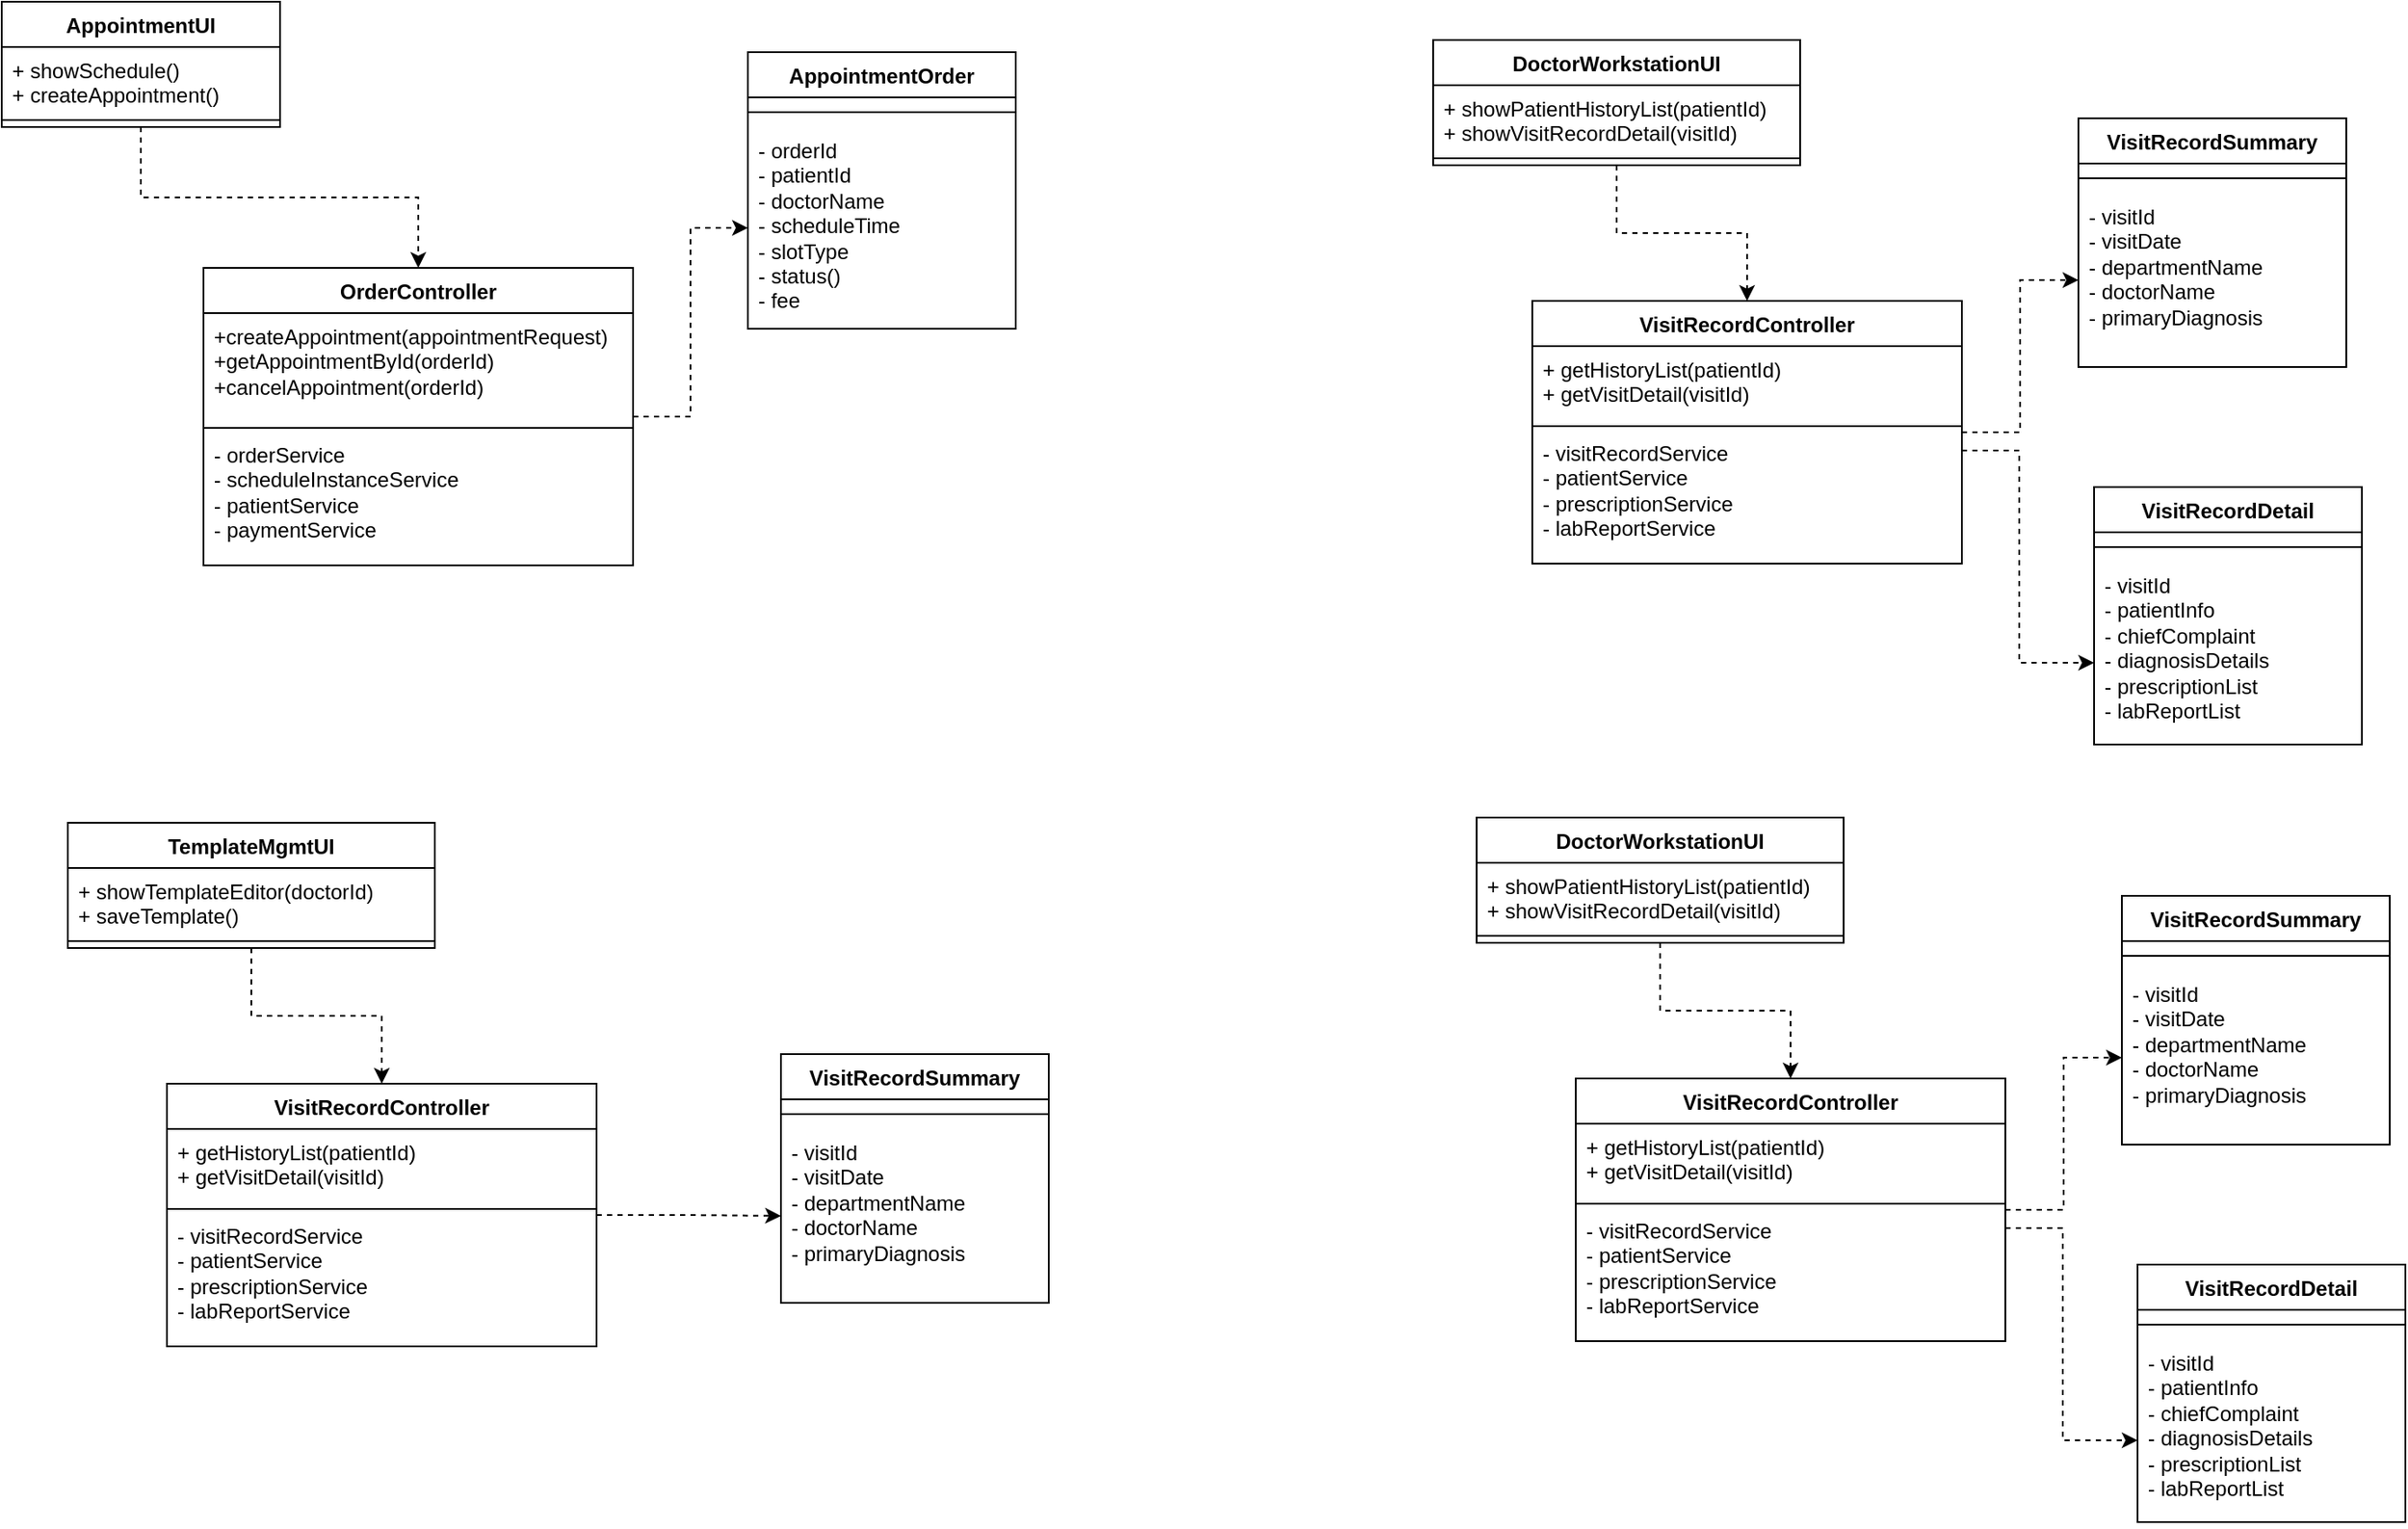 <mxfile version="28.2.8">
  <diagram name="Page-1" id="LVbjmOCuxCsavz6oy3vh">
    <mxGraphModel dx="1172" dy="693" grid="0" gridSize="10" guides="1" tooltips="1" connect="1" arrows="1" fold="1" page="1" pageScale="1" pageWidth="850" pageHeight="1100" math="0" shadow="0">
      <root>
        <mxCell id="0" />
        <mxCell id="1" parent="0" />
        <mxCell id="p4eUYUYx2-gPYo4XAFMZ-27" style="edgeStyle=orthogonalEdgeStyle;rounded=0;orthogonalLoop=1;jettySize=auto;html=1;exitX=0.5;exitY=1;exitDx=0;exitDy=0;dashed=1;" edge="1" parent="1" source="p4eUYUYx2-gPYo4XAFMZ-5" target="p4eUYUYx2-gPYo4XAFMZ-17">
          <mxGeometry relative="1" as="geometry" />
        </mxCell>
        <mxCell id="p4eUYUYx2-gPYo4XAFMZ-5" value="AppointmentUI" style="swimlane;fontStyle=1;align=center;verticalAlign=top;childLayout=stackLayout;horizontal=1;startSize=26;horizontalStack=0;resizeParent=1;resizeParentMax=0;resizeLast=0;collapsible=1;marginBottom=0;whiteSpace=wrap;html=1;" vertex="1" parent="1">
          <mxGeometry x="116" y="120" width="160" height="72" as="geometry" />
        </mxCell>
        <mxCell id="p4eUYUYx2-gPYo4XAFMZ-6" value="+ showSchedule()&lt;div&gt;+ createAppointment()&lt;/div&gt;" style="text;strokeColor=none;fillColor=none;align=left;verticalAlign=top;spacingLeft=4;spacingRight=4;overflow=hidden;rotatable=0;points=[[0,0.5],[1,0.5]];portConstraint=eastwest;whiteSpace=wrap;html=1;" vertex="1" parent="p4eUYUYx2-gPYo4XAFMZ-5">
          <mxGeometry y="26" width="160" height="38" as="geometry" />
        </mxCell>
        <mxCell id="p4eUYUYx2-gPYo4XAFMZ-7" value="" style="line;strokeWidth=1;fillColor=none;align=left;verticalAlign=middle;spacingTop=-1;spacingLeft=3;spacingRight=3;rotatable=0;labelPosition=right;points=[];portConstraint=eastwest;strokeColor=inherit;" vertex="1" parent="p4eUYUYx2-gPYo4XAFMZ-5">
          <mxGeometry y="64" width="160" height="8" as="geometry" />
        </mxCell>
        <mxCell id="p4eUYUYx2-gPYo4XAFMZ-26" style="edgeStyle=orthogonalEdgeStyle;rounded=0;orthogonalLoop=1;jettySize=auto;html=1;dashed=1;" edge="1" parent="1" source="p4eUYUYx2-gPYo4XAFMZ-17" target="p4eUYUYx2-gPYo4XAFMZ-24">
          <mxGeometry relative="1" as="geometry" />
        </mxCell>
        <mxCell id="p4eUYUYx2-gPYo4XAFMZ-17" value="OrderController" style="swimlane;fontStyle=1;align=center;verticalAlign=top;childLayout=stackLayout;horizontal=1;startSize=26;horizontalStack=0;resizeParent=1;resizeParentMax=0;resizeLast=0;collapsible=1;marginBottom=0;whiteSpace=wrap;html=1;" vertex="1" parent="1">
          <mxGeometry x="232" y="273" width="247" height="171" as="geometry" />
        </mxCell>
        <mxCell id="p4eUYUYx2-gPYo4XAFMZ-18" value="+createAppointment(appointmentRequest)&lt;br&gt;+getAppointmentById(orderId)&lt;br&gt;+cancelAppointment(orderId)" style="text;strokeColor=none;fillColor=none;align=left;verticalAlign=top;spacingLeft=4;spacingRight=4;overflow=hidden;rotatable=0;points=[[0,0.5],[1,0.5]];portConstraint=eastwest;whiteSpace=wrap;html=1;" vertex="1" parent="p4eUYUYx2-gPYo4XAFMZ-17">
          <mxGeometry y="26" width="247" height="64" as="geometry" />
        </mxCell>
        <mxCell id="p4eUYUYx2-gPYo4XAFMZ-19" value="" style="line;strokeWidth=1;fillColor=none;align=left;verticalAlign=middle;spacingTop=-1;spacingLeft=3;spacingRight=3;rotatable=0;labelPosition=right;points=[];portConstraint=eastwest;strokeColor=inherit;" vertex="1" parent="p4eUYUYx2-gPYo4XAFMZ-17">
          <mxGeometry y="90" width="247" height="4" as="geometry" />
        </mxCell>
        <mxCell id="p4eUYUYx2-gPYo4XAFMZ-20" value="- orderService&lt;br&gt;- scheduleInstanceService&lt;br&gt;- patientService&lt;br&gt;- paymentService" style="text;strokeColor=none;fillColor=none;align=left;verticalAlign=top;spacingLeft=4;spacingRight=4;overflow=hidden;rotatable=0;points=[[0,0.5],[1,0.5]];portConstraint=eastwest;whiteSpace=wrap;html=1;" vertex="1" parent="p4eUYUYx2-gPYo4XAFMZ-17">
          <mxGeometry y="94" width="247" height="77" as="geometry" />
        </mxCell>
        <mxCell id="p4eUYUYx2-gPYo4XAFMZ-21" value="AppointmentOrder" style="swimlane;fontStyle=1;align=center;verticalAlign=top;childLayout=stackLayout;horizontal=1;startSize=26;horizontalStack=0;resizeParent=1;resizeParentMax=0;resizeLast=0;collapsible=1;marginBottom=0;whiteSpace=wrap;html=1;" vertex="1" parent="1">
          <mxGeometry x="545" y="149" width="154" height="159" as="geometry" />
        </mxCell>
        <mxCell id="p4eUYUYx2-gPYo4XAFMZ-23" value="" style="line;strokeWidth=1;fillColor=none;align=left;verticalAlign=middle;spacingTop=-1;spacingLeft=3;spacingRight=3;rotatable=0;labelPosition=right;points=[];portConstraint=eastwest;strokeColor=inherit;" vertex="1" parent="p4eUYUYx2-gPYo4XAFMZ-21">
          <mxGeometry y="26" width="154" height="17" as="geometry" />
        </mxCell>
        <mxCell id="p4eUYUYx2-gPYo4XAFMZ-24" value="- orderId&lt;div&gt;- patientId&lt;/div&gt;&lt;div&gt;- doctorName&lt;/div&gt;&lt;div&gt;- scheduleTime&lt;br&gt;  - slotType&lt;br&gt;  - status()&lt;br&gt;  - fee&lt;/div&gt;" style="text;strokeColor=none;fillColor=none;align=left;verticalAlign=top;spacingLeft=4;spacingRight=4;overflow=hidden;rotatable=0;points=[[0,0.5],[1,0.5]];portConstraint=eastwest;whiteSpace=wrap;html=1;" vertex="1" parent="p4eUYUYx2-gPYo4XAFMZ-21">
          <mxGeometry y="43" width="154" height="116" as="geometry" />
        </mxCell>
        <mxCell id="p4eUYUYx2-gPYo4XAFMZ-28" style="edgeStyle=orthogonalEdgeStyle;rounded=0;orthogonalLoop=1;jettySize=auto;html=1;exitX=0.5;exitY=1;exitDx=0;exitDy=0;dashed=1;" edge="1" parent="1" source="p4eUYUYx2-gPYo4XAFMZ-29" target="p4eUYUYx2-gPYo4XAFMZ-33">
          <mxGeometry relative="1" as="geometry" />
        </mxCell>
        <mxCell id="p4eUYUYx2-gPYo4XAFMZ-29" value="DoctorWorkstationUI " style="swimlane;fontStyle=1;align=center;verticalAlign=top;childLayout=stackLayout;horizontal=1;startSize=26;horizontalStack=0;resizeParent=1;resizeParentMax=0;resizeLast=0;collapsible=1;marginBottom=0;whiteSpace=wrap;html=1;" vertex="1" parent="1">
          <mxGeometry x="939" y="142" width="211" height="72" as="geometry" />
        </mxCell>
        <mxCell id="p4eUYUYx2-gPYo4XAFMZ-30" value="+ showPatientHistoryList(patientId)&lt;br&gt;  + showVisitRecordDetail(visitId)" style="text;strokeColor=none;fillColor=none;align=left;verticalAlign=top;spacingLeft=4;spacingRight=4;overflow=hidden;rotatable=0;points=[[0,0.5],[1,0.5]];portConstraint=eastwest;whiteSpace=wrap;html=1;" vertex="1" parent="p4eUYUYx2-gPYo4XAFMZ-29">
          <mxGeometry y="26" width="211" height="38" as="geometry" />
        </mxCell>
        <mxCell id="p4eUYUYx2-gPYo4XAFMZ-31" value="" style="line;strokeWidth=1;fillColor=none;align=left;verticalAlign=middle;spacingTop=-1;spacingLeft=3;spacingRight=3;rotatable=0;labelPosition=right;points=[];portConstraint=eastwest;strokeColor=inherit;" vertex="1" parent="p4eUYUYx2-gPYo4XAFMZ-29">
          <mxGeometry y="64" width="211" height="8" as="geometry" />
        </mxCell>
        <mxCell id="p4eUYUYx2-gPYo4XAFMZ-32" style="edgeStyle=orthogonalEdgeStyle;rounded=0;orthogonalLoop=1;jettySize=auto;html=1;dashed=1;" edge="1" parent="1" source="p4eUYUYx2-gPYo4XAFMZ-33" target="p4eUYUYx2-gPYo4XAFMZ-39">
          <mxGeometry relative="1" as="geometry" />
        </mxCell>
        <mxCell id="p4eUYUYx2-gPYo4XAFMZ-43" style="edgeStyle=orthogonalEdgeStyle;rounded=0;orthogonalLoop=1;jettySize=auto;html=1;dashed=1;" edge="1" parent="1" source="p4eUYUYx2-gPYo4XAFMZ-33" target="p4eUYUYx2-gPYo4XAFMZ-42">
          <mxGeometry relative="1" as="geometry">
            <Array as="points">
              <mxPoint x="1276" y="378" />
              <mxPoint x="1276" y="500" />
            </Array>
          </mxGeometry>
        </mxCell>
        <mxCell id="p4eUYUYx2-gPYo4XAFMZ-33" value="VisitRecordController " style="swimlane;fontStyle=1;align=center;verticalAlign=top;childLayout=stackLayout;horizontal=1;startSize=26;horizontalStack=0;resizeParent=1;resizeParentMax=0;resizeLast=0;collapsible=1;marginBottom=0;whiteSpace=wrap;html=1;" vertex="1" parent="1">
          <mxGeometry x="996" y="292" width="247" height="151" as="geometry" />
        </mxCell>
        <mxCell id="p4eUYUYx2-gPYo4XAFMZ-34" value="+ getHistoryList(patientId)&amp;nbsp;&lt;div&gt;+ getVisitDetail(visitId)&lt;/div&gt;" style="text;strokeColor=none;fillColor=none;align=left;verticalAlign=top;spacingLeft=4;spacingRight=4;overflow=hidden;rotatable=0;points=[[0,0.5],[1,0.5]];portConstraint=eastwest;whiteSpace=wrap;html=1;" vertex="1" parent="p4eUYUYx2-gPYo4XAFMZ-33">
          <mxGeometry y="26" width="247" height="44" as="geometry" />
        </mxCell>
        <mxCell id="p4eUYUYx2-gPYo4XAFMZ-35" value="" style="line;strokeWidth=1;fillColor=none;align=left;verticalAlign=middle;spacingTop=-1;spacingLeft=3;spacingRight=3;rotatable=0;labelPosition=right;points=[];portConstraint=eastwest;strokeColor=inherit;" vertex="1" parent="p4eUYUYx2-gPYo4XAFMZ-33">
          <mxGeometry y="70" width="247" height="4" as="geometry" />
        </mxCell>
        <mxCell id="p4eUYUYx2-gPYo4XAFMZ-36" value="- visitRecordService&lt;div&gt;- patientService&lt;/div&gt;&lt;div&gt;- prescriptionService&lt;/div&gt;&lt;div&gt;- labReportService&lt;/div&gt;" style="text;strokeColor=none;fillColor=none;align=left;verticalAlign=top;spacingLeft=4;spacingRight=4;overflow=hidden;rotatable=0;points=[[0,0.5],[1,0.5]];portConstraint=eastwest;whiteSpace=wrap;html=1;" vertex="1" parent="p4eUYUYx2-gPYo4XAFMZ-33">
          <mxGeometry y="74" width="247" height="77" as="geometry" />
        </mxCell>
        <mxCell id="p4eUYUYx2-gPYo4XAFMZ-37" value="VisitRecordSummary " style="swimlane;fontStyle=1;align=center;verticalAlign=top;childLayout=stackLayout;horizontal=1;startSize=26;horizontalStack=0;resizeParent=1;resizeParentMax=0;resizeLast=0;collapsible=1;marginBottom=0;whiteSpace=wrap;html=1;" vertex="1" parent="1">
          <mxGeometry x="1310" y="187" width="154" height="143" as="geometry" />
        </mxCell>
        <mxCell id="p4eUYUYx2-gPYo4XAFMZ-38" value="" style="line;strokeWidth=1;fillColor=none;align=left;verticalAlign=middle;spacingTop=-1;spacingLeft=3;spacingRight=3;rotatable=0;labelPosition=right;points=[];portConstraint=eastwest;strokeColor=inherit;" vertex="1" parent="p4eUYUYx2-gPYo4XAFMZ-37">
          <mxGeometry y="26" width="154" height="17" as="geometry" />
        </mxCell>
        <mxCell id="p4eUYUYx2-gPYo4XAFMZ-39" value="- visitId&lt;div&gt;- visitDate&lt;/div&gt;&lt;div&gt;- departmentName&lt;/div&gt;&lt;div&gt;- doctorName&lt;/div&gt;&lt;div&gt;- primaryDiagnosis&lt;/div&gt;" style="text;strokeColor=none;fillColor=none;align=left;verticalAlign=top;spacingLeft=4;spacingRight=4;overflow=hidden;rotatable=0;points=[[0,0.5],[1,0.5]];portConstraint=eastwest;whiteSpace=wrap;html=1;" vertex="1" parent="p4eUYUYx2-gPYo4XAFMZ-37">
          <mxGeometry y="43" width="154" height="100" as="geometry" />
        </mxCell>
        <mxCell id="p4eUYUYx2-gPYo4XAFMZ-40" value="VisitRecordDetail " style="swimlane;fontStyle=1;align=center;verticalAlign=top;childLayout=stackLayout;horizontal=1;startSize=26;horizontalStack=0;resizeParent=1;resizeParentMax=0;resizeLast=0;collapsible=1;marginBottom=0;whiteSpace=wrap;html=1;" vertex="1" parent="1">
          <mxGeometry x="1319" y="399" width="154" height="148" as="geometry" />
        </mxCell>
        <mxCell id="p4eUYUYx2-gPYo4XAFMZ-41" value="" style="line;strokeWidth=1;fillColor=none;align=left;verticalAlign=middle;spacingTop=-1;spacingLeft=3;spacingRight=3;rotatable=0;labelPosition=right;points=[];portConstraint=eastwest;strokeColor=inherit;" vertex="1" parent="p4eUYUYx2-gPYo4XAFMZ-40">
          <mxGeometry y="26" width="154" height="17" as="geometry" />
        </mxCell>
        <mxCell id="p4eUYUYx2-gPYo4XAFMZ-42" value="- visitId&lt;div&gt;- patientInfo&lt;/div&gt;&lt;div&gt;- chiefComplaint&lt;/div&gt;&lt;div&gt;- diagnosisDetails&lt;/div&gt;&lt;div&gt;- prescriptionList&lt;/div&gt;&lt;div&gt;- labReportList&lt;/div&gt;" style="text;strokeColor=none;fillColor=none;align=left;verticalAlign=top;spacingLeft=4;spacingRight=4;overflow=hidden;rotatable=0;points=[[0,0.5],[1,0.5]];portConstraint=eastwest;whiteSpace=wrap;html=1;" vertex="1" parent="p4eUYUYx2-gPYo4XAFMZ-40">
          <mxGeometry y="43" width="154" height="105" as="geometry" />
        </mxCell>
        <mxCell id="p4eUYUYx2-gPYo4XAFMZ-44" style="edgeStyle=orthogonalEdgeStyle;rounded=0;orthogonalLoop=1;jettySize=auto;html=1;exitX=0.5;exitY=1;exitDx=0;exitDy=0;dashed=1;" edge="1" parent="1" source="p4eUYUYx2-gPYo4XAFMZ-45" target="p4eUYUYx2-gPYo4XAFMZ-50">
          <mxGeometry relative="1" as="geometry" />
        </mxCell>
        <mxCell id="p4eUYUYx2-gPYo4XAFMZ-45" value="TemplateMgmtUI  " style="swimlane;fontStyle=1;align=center;verticalAlign=top;childLayout=stackLayout;horizontal=1;startSize=26;horizontalStack=0;resizeParent=1;resizeParentMax=0;resizeLast=0;collapsible=1;marginBottom=0;whiteSpace=wrap;html=1;" vertex="1" parent="1">
          <mxGeometry x="154" y="592" width="211" height="72" as="geometry" />
        </mxCell>
        <mxCell id="p4eUYUYx2-gPYo4XAFMZ-46" value="+ showTemplateEditor(doctorId)&lt;div&gt;+ saveTemplate()&lt;/div&gt;" style="text;strokeColor=none;fillColor=none;align=left;verticalAlign=top;spacingLeft=4;spacingRight=4;overflow=hidden;rotatable=0;points=[[0,0.5],[1,0.5]];portConstraint=eastwest;whiteSpace=wrap;html=1;" vertex="1" parent="p4eUYUYx2-gPYo4XAFMZ-45">
          <mxGeometry y="26" width="211" height="38" as="geometry" />
        </mxCell>
        <mxCell id="p4eUYUYx2-gPYo4XAFMZ-47" value="" style="line;strokeWidth=1;fillColor=none;align=left;verticalAlign=middle;spacingTop=-1;spacingLeft=3;spacingRight=3;rotatable=0;labelPosition=right;points=[];portConstraint=eastwest;strokeColor=inherit;" vertex="1" parent="p4eUYUYx2-gPYo4XAFMZ-45">
          <mxGeometry y="64" width="211" height="8" as="geometry" />
        </mxCell>
        <mxCell id="p4eUYUYx2-gPYo4XAFMZ-48" style="edgeStyle=orthogonalEdgeStyle;rounded=0;orthogonalLoop=1;jettySize=auto;html=1;dashed=1;" edge="1" parent="1" source="p4eUYUYx2-gPYo4XAFMZ-50" target="p4eUYUYx2-gPYo4XAFMZ-56">
          <mxGeometry relative="1" as="geometry" />
        </mxCell>
        <mxCell id="p4eUYUYx2-gPYo4XAFMZ-50" value="VisitRecordController " style="swimlane;fontStyle=1;align=center;verticalAlign=top;childLayout=stackLayout;horizontal=1;startSize=26;horizontalStack=0;resizeParent=1;resizeParentMax=0;resizeLast=0;collapsible=1;marginBottom=0;whiteSpace=wrap;html=1;" vertex="1" parent="1">
          <mxGeometry x="211" y="742" width="247" height="151" as="geometry" />
        </mxCell>
        <mxCell id="p4eUYUYx2-gPYo4XAFMZ-51" value="+ getHistoryList(patientId)&amp;nbsp;&lt;div&gt;+ getVisitDetail(visitId)&lt;/div&gt;" style="text;strokeColor=none;fillColor=none;align=left;verticalAlign=top;spacingLeft=4;spacingRight=4;overflow=hidden;rotatable=0;points=[[0,0.5],[1,0.5]];portConstraint=eastwest;whiteSpace=wrap;html=1;" vertex="1" parent="p4eUYUYx2-gPYo4XAFMZ-50">
          <mxGeometry y="26" width="247" height="44" as="geometry" />
        </mxCell>
        <mxCell id="p4eUYUYx2-gPYo4XAFMZ-52" value="" style="line;strokeWidth=1;fillColor=none;align=left;verticalAlign=middle;spacingTop=-1;spacingLeft=3;spacingRight=3;rotatable=0;labelPosition=right;points=[];portConstraint=eastwest;strokeColor=inherit;" vertex="1" parent="p4eUYUYx2-gPYo4XAFMZ-50">
          <mxGeometry y="70" width="247" height="4" as="geometry" />
        </mxCell>
        <mxCell id="p4eUYUYx2-gPYo4XAFMZ-53" value="- visitRecordService&lt;div&gt;- patientService&lt;/div&gt;&lt;div&gt;- prescriptionService&lt;/div&gt;&lt;div&gt;- labReportService&lt;/div&gt;" style="text;strokeColor=none;fillColor=none;align=left;verticalAlign=top;spacingLeft=4;spacingRight=4;overflow=hidden;rotatable=0;points=[[0,0.5],[1,0.5]];portConstraint=eastwest;whiteSpace=wrap;html=1;" vertex="1" parent="p4eUYUYx2-gPYo4XAFMZ-50">
          <mxGeometry y="74" width="247" height="77" as="geometry" />
        </mxCell>
        <mxCell id="p4eUYUYx2-gPYo4XAFMZ-54" value="VisitRecordSummary " style="swimlane;fontStyle=1;align=center;verticalAlign=top;childLayout=stackLayout;horizontal=1;startSize=26;horizontalStack=0;resizeParent=1;resizeParentMax=0;resizeLast=0;collapsible=1;marginBottom=0;whiteSpace=wrap;html=1;" vertex="1" parent="1">
          <mxGeometry x="564" y="725" width="154" height="143" as="geometry" />
        </mxCell>
        <mxCell id="p4eUYUYx2-gPYo4XAFMZ-55" value="" style="line;strokeWidth=1;fillColor=none;align=left;verticalAlign=middle;spacingTop=-1;spacingLeft=3;spacingRight=3;rotatable=0;labelPosition=right;points=[];portConstraint=eastwest;strokeColor=inherit;" vertex="1" parent="p4eUYUYx2-gPYo4XAFMZ-54">
          <mxGeometry y="26" width="154" height="17" as="geometry" />
        </mxCell>
        <mxCell id="p4eUYUYx2-gPYo4XAFMZ-56" value="- visitId&lt;div&gt;- visitDate&lt;/div&gt;&lt;div&gt;- departmentName&lt;/div&gt;&lt;div&gt;- doctorName&lt;/div&gt;&lt;div&gt;- primaryDiagnosis&lt;/div&gt;" style="text;strokeColor=none;fillColor=none;align=left;verticalAlign=top;spacingLeft=4;spacingRight=4;overflow=hidden;rotatable=0;points=[[0,0.5],[1,0.5]];portConstraint=eastwest;whiteSpace=wrap;html=1;" vertex="1" parent="p4eUYUYx2-gPYo4XAFMZ-54">
          <mxGeometry y="43" width="154" height="100" as="geometry" />
        </mxCell>
        <mxCell id="p4eUYUYx2-gPYo4XAFMZ-60" style="edgeStyle=orthogonalEdgeStyle;rounded=0;orthogonalLoop=1;jettySize=auto;html=1;exitX=0.5;exitY=1;exitDx=0;exitDy=0;dashed=1;" edge="1" parent="1" source="p4eUYUYx2-gPYo4XAFMZ-61" target="p4eUYUYx2-gPYo4XAFMZ-66">
          <mxGeometry relative="1" as="geometry" />
        </mxCell>
        <mxCell id="p4eUYUYx2-gPYo4XAFMZ-61" value="DoctorWorkstationUI " style="swimlane;fontStyle=1;align=center;verticalAlign=top;childLayout=stackLayout;horizontal=1;startSize=26;horizontalStack=0;resizeParent=1;resizeParentMax=0;resizeLast=0;collapsible=1;marginBottom=0;whiteSpace=wrap;html=1;" vertex="1" parent="1">
          <mxGeometry x="964" y="589" width="211" height="72" as="geometry" />
        </mxCell>
        <mxCell id="p4eUYUYx2-gPYo4XAFMZ-62" value="+ showPatientHistoryList(patientId)&lt;br&gt;  + showVisitRecordDetail(visitId)" style="text;strokeColor=none;fillColor=none;align=left;verticalAlign=top;spacingLeft=4;spacingRight=4;overflow=hidden;rotatable=0;points=[[0,0.5],[1,0.5]];portConstraint=eastwest;whiteSpace=wrap;html=1;" vertex="1" parent="p4eUYUYx2-gPYo4XAFMZ-61">
          <mxGeometry y="26" width="211" height="38" as="geometry" />
        </mxCell>
        <mxCell id="p4eUYUYx2-gPYo4XAFMZ-63" value="" style="line;strokeWidth=1;fillColor=none;align=left;verticalAlign=middle;spacingTop=-1;spacingLeft=3;spacingRight=3;rotatable=0;labelPosition=right;points=[];portConstraint=eastwest;strokeColor=inherit;" vertex="1" parent="p4eUYUYx2-gPYo4XAFMZ-61">
          <mxGeometry y="64" width="211" height="8" as="geometry" />
        </mxCell>
        <mxCell id="p4eUYUYx2-gPYo4XAFMZ-64" style="edgeStyle=orthogonalEdgeStyle;rounded=0;orthogonalLoop=1;jettySize=auto;html=1;dashed=1;" edge="1" parent="1" source="p4eUYUYx2-gPYo4XAFMZ-66" target="p4eUYUYx2-gPYo4XAFMZ-72">
          <mxGeometry relative="1" as="geometry" />
        </mxCell>
        <mxCell id="p4eUYUYx2-gPYo4XAFMZ-65" style="edgeStyle=orthogonalEdgeStyle;rounded=0;orthogonalLoop=1;jettySize=auto;html=1;dashed=1;" edge="1" parent="1" source="p4eUYUYx2-gPYo4XAFMZ-66" target="p4eUYUYx2-gPYo4XAFMZ-75">
          <mxGeometry relative="1" as="geometry">
            <Array as="points">
              <mxPoint x="1301" y="825" />
              <mxPoint x="1301" y="947" />
            </Array>
          </mxGeometry>
        </mxCell>
        <mxCell id="p4eUYUYx2-gPYo4XAFMZ-66" value="VisitRecordController " style="swimlane;fontStyle=1;align=center;verticalAlign=top;childLayout=stackLayout;horizontal=1;startSize=26;horizontalStack=0;resizeParent=1;resizeParentMax=0;resizeLast=0;collapsible=1;marginBottom=0;whiteSpace=wrap;html=1;" vertex="1" parent="1">
          <mxGeometry x="1021" y="739" width="247" height="151" as="geometry" />
        </mxCell>
        <mxCell id="p4eUYUYx2-gPYo4XAFMZ-67" value="+ getHistoryList(patientId)&amp;nbsp;&lt;div&gt;+ getVisitDetail(visitId)&lt;/div&gt;" style="text;strokeColor=none;fillColor=none;align=left;verticalAlign=top;spacingLeft=4;spacingRight=4;overflow=hidden;rotatable=0;points=[[0,0.5],[1,0.5]];portConstraint=eastwest;whiteSpace=wrap;html=1;" vertex="1" parent="p4eUYUYx2-gPYo4XAFMZ-66">
          <mxGeometry y="26" width="247" height="44" as="geometry" />
        </mxCell>
        <mxCell id="p4eUYUYx2-gPYo4XAFMZ-68" value="" style="line;strokeWidth=1;fillColor=none;align=left;verticalAlign=middle;spacingTop=-1;spacingLeft=3;spacingRight=3;rotatable=0;labelPosition=right;points=[];portConstraint=eastwest;strokeColor=inherit;" vertex="1" parent="p4eUYUYx2-gPYo4XAFMZ-66">
          <mxGeometry y="70" width="247" height="4" as="geometry" />
        </mxCell>
        <mxCell id="p4eUYUYx2-gPYo4XAFMZ-69" value="- visitRecordService&lt;div&gt;- patientService&lt;/div&gt;&lt;div&gt;- prescriptionService&lt;/div&gt;&lt;div&gt;- labReportService&lt;/div&gt;" style="text;strokeColor=none;fillColor=none;align=left;verticalAlign=top;spacingLeft=4;spacingRight=4;overflow=hidden;rotatable=0;points=[[0,0.5],[1,0.5]];portConstraint=eastwest;whiteSpace=wrap;html=1;" vertex="1" parent="p4eUYUYx2-gPYo4XAFMZ-66">
          <mxGeometry y="74" width="247" height="77" as="geometry" />
        </mxCell>
        <mxCell id="p4eUYUYx2-gPYo4XAFMZ-70" value="VisitRecordSummary " style="swimlane;fontStyle=1;align=center;verticalAlign=top;childLayout=stackLayout;horizontal=1;startSize=26;horizontalStack=0;resizeParent=1;resizeParentMax=0;resizeLast=0;collapsible=1;marginBottom=0;whiteSpace=wrap;html=1;" vertex="1" parent="1">
          <mxGeometry x="1335" y="634" width="154" height="143" as="geometry" />
        </mxCell>
        <mxCell id="p4eUYUYx2-gPYo4XAFMZ-71" value="" style="line;strokeWidth=1;fillColor=none;align=left;verticalAlign=middle;spacingTop=-1;spacingLeft=3;spacingRight=3;rotatable=0;labelPosition=right;points=[];portConstraint=eastwest;strokeColor=inherit;" vertex="1" parent="p4eUYUYx2-gPYo4XAFMZ-70">
          <mxGeometry y="26" width="154" height="17" as="geometry" />
        </mxCell>
        <mxCell id="p4eUYUYx2-gPYo4XAFMZ-72" value="- visitId&lt;div&gt;- visitDate&lt;/div&gt;&lt;div&gt;- departmentName&lt;/div&gt;&lt;div&gt;- doctorName&lt;/div&gt;&lt;div&gt;- primaryDiagnosis&lt;/div&gt;" style="text;strokeColor=none;fillColor=none;align=left;verticalAlign=top;spacingLeft=4;spacingRight=4;overflow=hidden;rotatable=0;points=[[0,0.5],[1,0.5]];portConstraint=eastwest;whiteSpace=wrap;html=1;" vertex="1" parent="p4eUYUYx2-gPYo4XAFMZ-70">
          <mxGeometry y="43" width="154" height="100" as="geometry" />
        </mxCell>
        <mxCell id="p4eUYUYx2-gPYo4XAFMZ-73" value="VisitRecordDetail " style="swimlane;fontStyle=1;align=center;verticalAlign=top;childLayout=stackLayout;horizontal=1;startSize=26;horizontalStack=0;resizeParent=1;resizeParentMax=0;resizeLast=0;collapsible=1;marginBottom=0;whiteSpace=wrap;html=1;" vertex="1" parent="1">
          <mxGeometry x="1344" y="846" width="154" height="148" as="geometry" />
        </mxCell>
        <mxCell id="p4eUYUYx2-gPYo4XAFMZ-74" value="" style="line;strokeWidth=1;fillColor=none;align=left;verticalAlign=middle;spacingTop=-1;spacingLeft=3;spacingRight=3;rotatable=0;labelPosition=right;points=[];portConstraint=eastwest;strokeColor=inherit;" vertex="1" parent="p4eUYUYx2-gPYo4XAFMZ-73">
          <mxGeometry y="26" width="154" height="17" as="geometry" />
        </mxCell>
        <mxCell id="p4eUYUYx2-gPYo4XAFMZ-75" value="- visitId&lt;div&gt;- patientInfo&lt;/div&gt;&lt;div&gt;- chiefComplaint&lt;/div&gt;&lt;div&gt;- diagnosisDetails&lt;/div&gt;&lt;div&gt;- prescriptionList&lt;/div&gt;&lt;div&gt;- labReportList&lt;/div&gt;" style="text;strokeColor=none;fillColor=none;align=left;verticalAlign=top;spacingLeft=4;spacingRight=4;overflow=hidden;rotatable=0;points=[[0,0.5],[1,0.5]];portConstraint=eastwest;whiteSpace=wrap;html=1;" vertex="1" parent="p4eUYUYx2-gPYo4XAFMZ-73">
          <mxGeometry y="43" width="154" height="105" as="geometry" />
        </mxCell>
      </root>
    </mxGraphModel>
  </diagram>
</mxfile>
